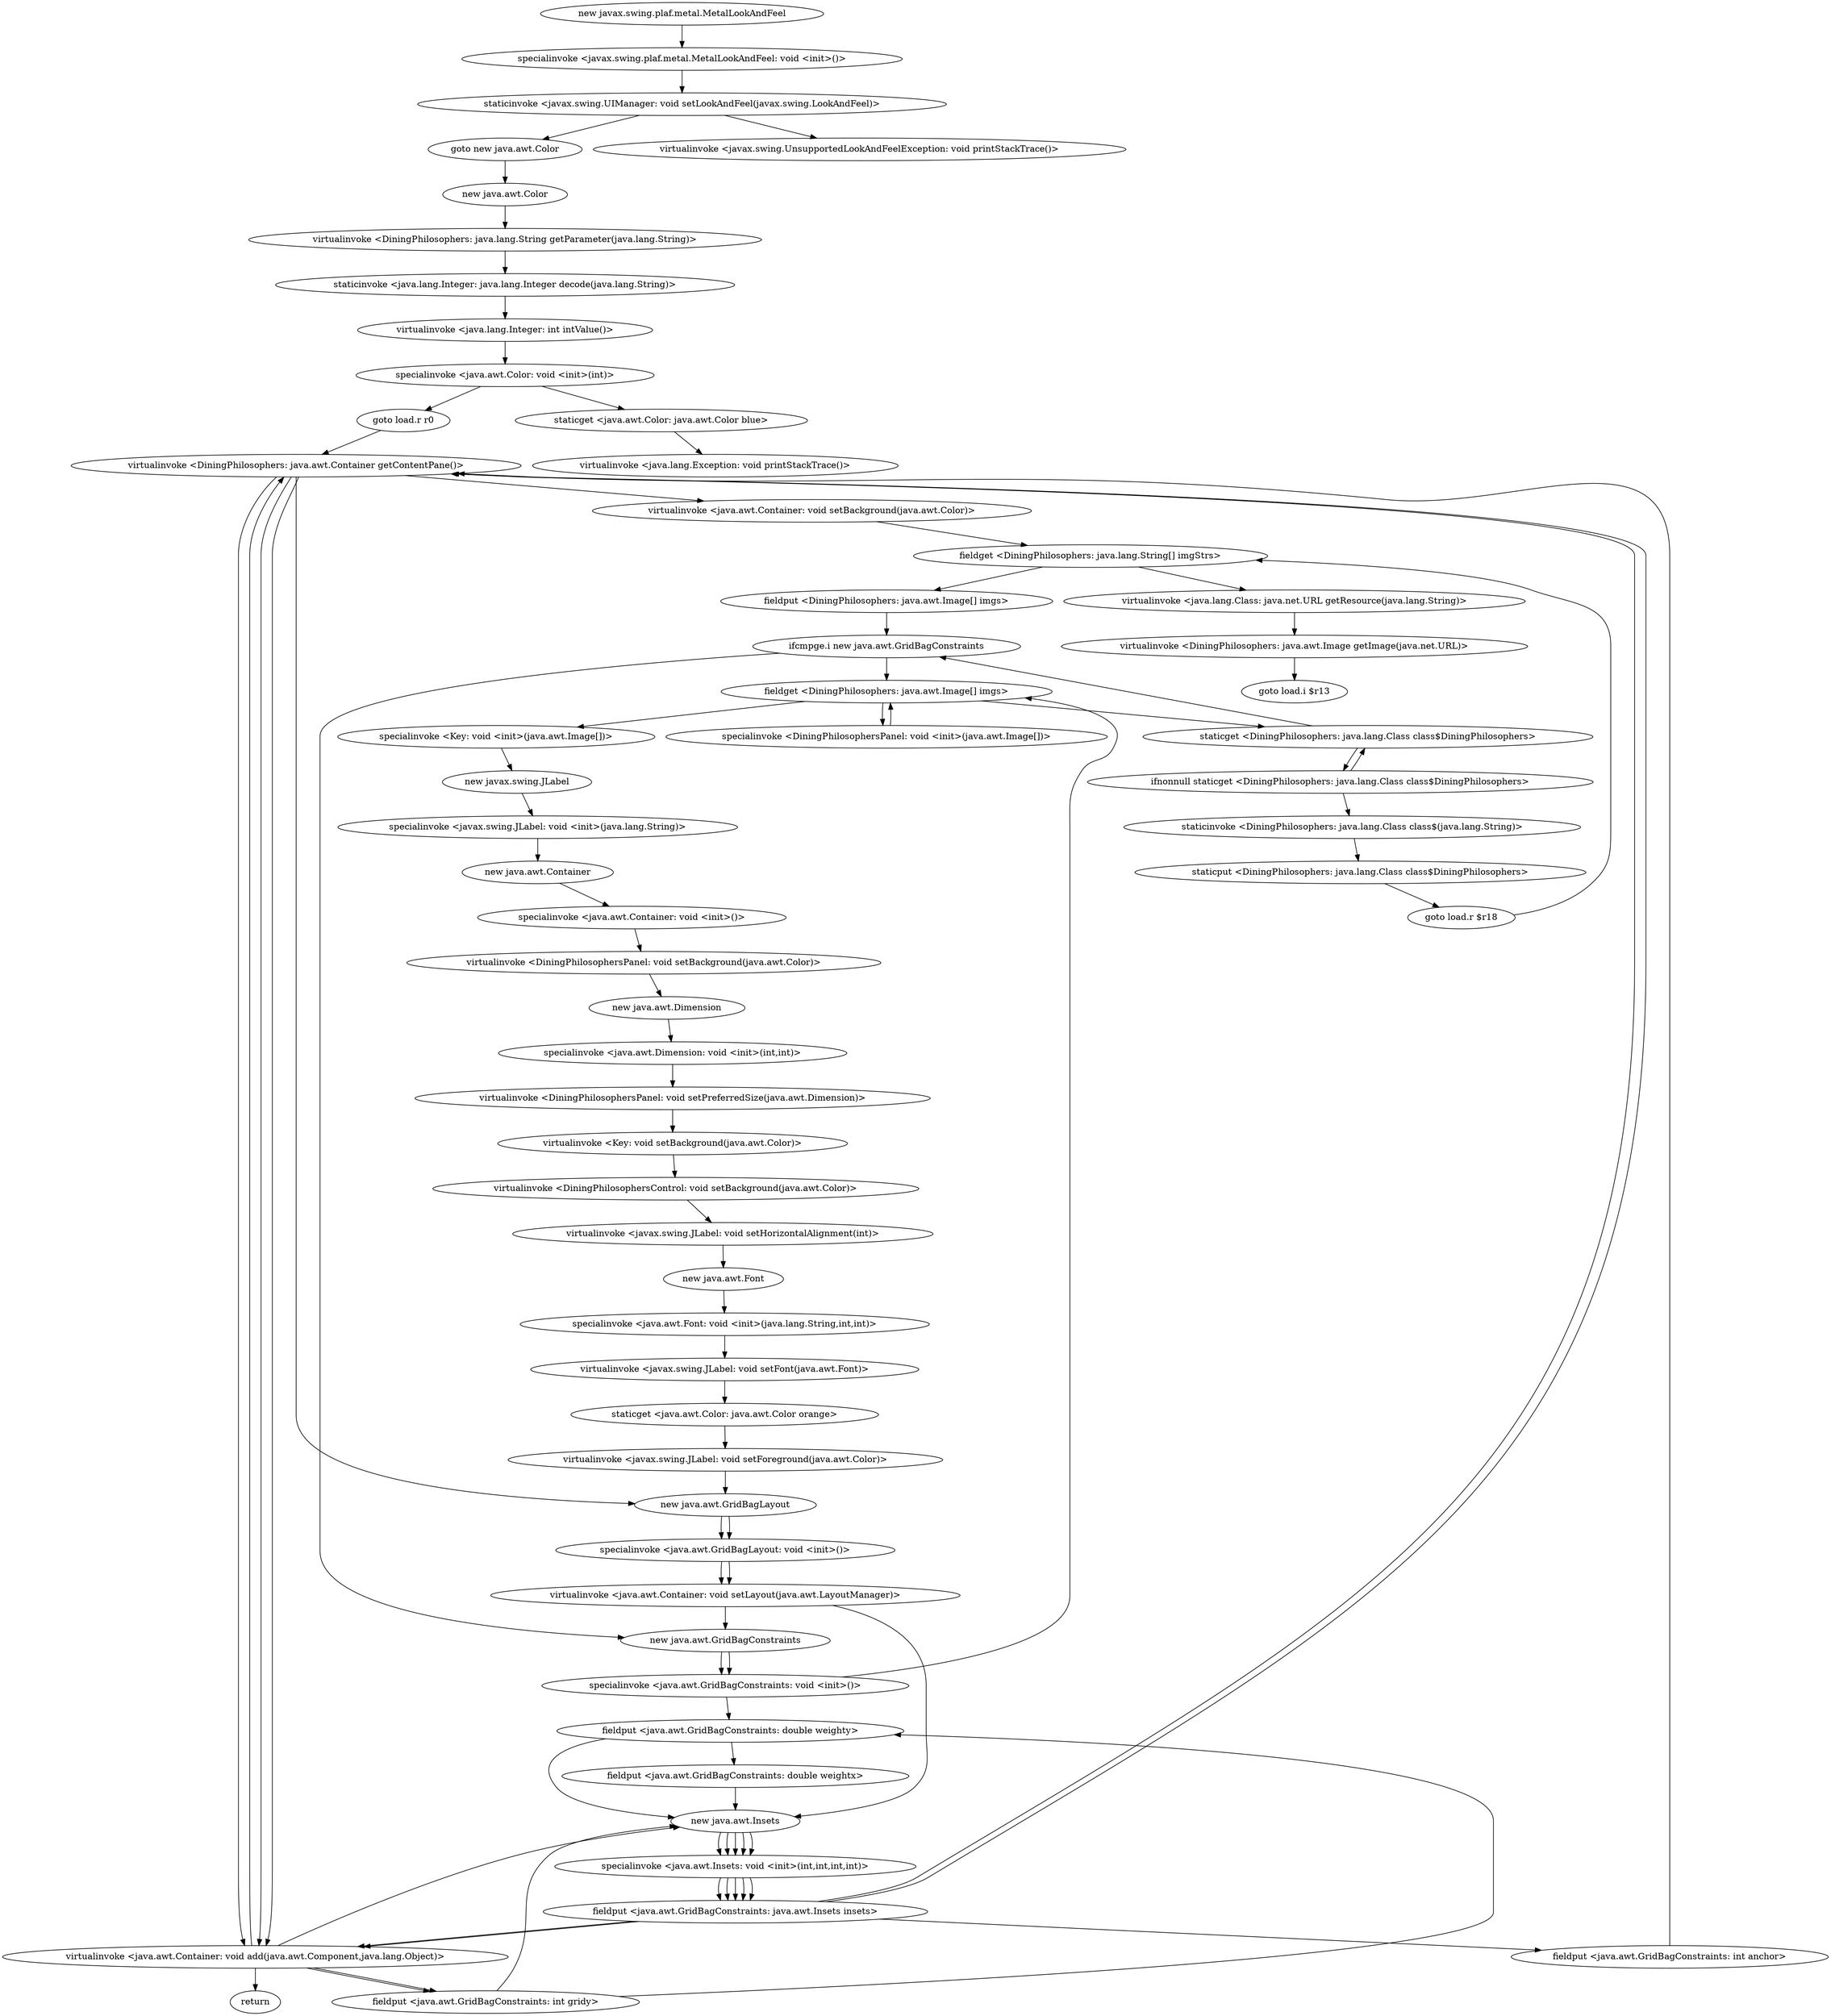 digraph "" {
"new javax.swing.plaf.metal.MetalLookAndFeel";
 "new javax.swing.plaf.metal.MetalLookAndFeel"->"specialinvoke <javax.swing.plaf.metal.MetalLookAndFeel: void <init>()>";
 "specialinvoke <javax.swing.plaf.metal.MetalLookAndFeel: void <init>()>"->"staticinvoke <javax.swing.UIManager: void setLookAndFeel(javax.swing.LookAndFeel)>";
 "staticinvoke <javax.swing.UIManager: void setLookAndFeel(javax.swing.LookAndFeel)>"->"goto new java.awt.Color";
 "goto new java.awt.Color"->"new java.awt.Color";
 "new java.awt.Color"->"virtualinvoke <DiningPhilosophers: java.lang.String getParameter(java.lang.String)>";
 "virtualinvoke <DiningPhilosophers: java.lang.String getParameter(java.lang.String)>"->"staticinvoke <java.lang.Integer: java.lang.Integer decode(java.lang.String)>";
 "staticinvoke <java.lang.Integer: java.lang.Integer decode(java.lang.String)>"->"virtualinvoke <java.lang.Integer: int intValue()>";
 "virtualinvoke <java.lang.Integer: int intValue()>"->"specialinvoke <java.awt.Color: void <init>(int)>";
 "specialinvoke <java.awt.Color: void <init>(int)>"->"goto load.r r0";
 "goto load.r r0"->"virtualinvoke <DiningPhilosophers: java.awt.Container getContentPane()>";
 "virtualinvoke <DiningPhilosophers: java.awt.Container getContentPane()>"->"virtualinvoke <java.awt.Container: void setBackground(java.awt.Color)>";
 "virtualinvoke <java.awt.Container: void setBackground(java.awt.Color)>"->"fieldget <DiningPhilosophers: java.lang.String[] imgStrs>";
 "fieldget <DiningPhilosophers: java.lang.String[] imgStrs>"->"fieldput <DiningPhilosophers: java.awt.Image[] imgs>";
 "fieldput <DiningPhilosophers: java.awt.Image[] imgs>"->"ifcmpge.i new java.awt.GridBagConstraints";
 "ifcmpge.i new java.awt.GridBagConstraints"->"fieldget <DiningPhilosophers: java.awt.Image[] imgs>";
 "fieldget <DiningPhilosophers: java.awt.Image[] imgs>"->"staticget <DiningPhilosophers: java.lang.Class class$DiningPhilosophers>";
 "staticget <DiningPhilosophers: java.lang.Class class$DiningPhilosophers>"->"ifnonnull staticget <DiningPhilosophers: java.lang.Class class$DiningPhilosophers>";
 "ifnonnull staticget <DiningPhilosophers: java.lang.Class class$DiningPhilosophers>"->"staticinvoke <DiningPhilosophers: java.lang.Class class$(java.lang.String)>";
 "staticinvoke <DiningPhilosophers: java.lang.Class class$(java.lang.String)>"->"staticput <DiningPhilosophers: java.lang.Class class$DiningPhilosophers>";
 "staticput <DiningPhilosophers: java.lang.Class class$DiningPhilosophers>"->"goto load.r $r18";
 "goto load.r $r18"->"fieldget <DiningPhilosophers: java.lang.String[] imgStrs>";
 "fieldget <DiningPhilosophers: java.lang.String[] imgStrs>"->"virtualinvoke <java.lang.Class: java.net.URL getResource(java.lang.String)>";
 "virtualinvoke <java.lang.Class: java.net.URL getResource(java.lang.String)>"->"virtualinvoke <DiningPhilosophers: java.awt.Image getImage(java.net.URL)>";
 "virtualinvoke <DiningPhilosophers: java.awt.Image getImage(java.net.URL)>"->"goto load.i $r13";
 "ifnonnull staticget <DiningPhilosophers: java.lang.Class class$DiningPhilosophers>"->"staticget <DiningPhilosophers: java.lang.Class class$DiningPhilosophers>";
 "staticget <DiningPhilosophers: java.lang.Class class$DiningPhilosophers>"-> "ifcmpge.i new java.awt.GridBagConstraints"->"new java.awt.GridBagConstraints";
 "new java.awt.GridBagConstraints"->"specialinvoke <java.awt.GridBagConstraints: void <init>()>";
 "specialinvoke <java.awt.GridBagConstraints: void <init>()>"->"fieldget <DiningPhilosophers: java.awt.Image[] imgs>";
 "fieldget <DiningPhilosophers: java.awt.Image[] imgs>"->"specialinvoke <DiningPhilosophersPanel: void <init>(java.awt.Image[])>";
 "specialinvoke <DiningPhilosophersPanel: void <init>(java.awt.Image[])>"->"fieldget <DiningPhilosophers: java.awt.Image[] imgs>";
 "fieldget <DiningPhilosophers: java.awt.Image[] imgs>"->"specialinvoke <Key: void <init>(java.awt.Image[])>";
 "specialinvoke <Key: void <init>(java.awt.Image[])>"->"new javax.swing.JLabel";
 "new javax.swing.JLabel"->"specialinvoke <javax.swing.JLabel: void <init>(java.lang.String)>";
 "specialinvoke <javax.swing.JLabel: void <init>(java.lang.String)>"->"new java.awt.Container";
 "new java.awt.Container"->"specialinvoke <java.awt.Container: void <init>()>";
 "specialinvoke <java.awt.Container: void <init>()>"->"virtualinvoke <DiningPhilosophersPanel: void setBackground(java.awt.Color)>";
 "virtualinvoke <DiningPhilosophersPanel: void setBackground(java.awt.Color)>"->"new java.awt.Dimension";
 "new java.awt.Dimension"->"specialinvoke <java.awt.Dimension: void <init>(int,int)>";
 "specialinvoke <java.awt.Dimension: void <init>(int,int)>"->"virtualinvoke <DiningPhilosophersPanel: void setPreferredSize(java.awt.Dimension)>";
 "virtualinvoke <DiningPhilosophersPanel: void setPreferredSize(java.awt.Dimension)>"->"virtualinvoke <Key: void setBackground(java.awt.Color)>";
 "virtualinvoke <Key: void setBackground(java.awt.Color)>"->"virtualinvoke <DiningPhilosophersControl: void setBackground(java.awt.Color)>";
 "virtualinvoke <DiningPhilosophersControl: void setBackground(java.awt.Color)>"->"virtualinvoke <javax.swing.JLabel: void setHorizontalAlignment(int)>";
 "virtualinvoke <javax.swing.JLabel: void setHorizontalAlignment(int)>"->"new java.awt.Font";
 "new java.awt.Font"->"specialinvoke <java.awt.Font: void <init>(java.lang.String,int,int)>";
 "specialinvoke <java.awt.Font: void <init>(java.lang.String,int,int)>"->"virtualinvoke <javax.swing.JLabel: void setFont(java.awt.Font)>";
 "virtualinvoke <javax.swing.JLabel: void setFont(java.awt.Font)>"->"staticget <java.awt.Color: java.awt.Color orange>";
 "staticget <java.awt.Color: java.awt.Color orange>"->"virtualinvoke <javax.swing.JLabel: void setForeground(java.awt.Color)>";
 "virtualinvoke <javax.swing.JLabel: void setForeground(java.awt.Color)>"->"new java.awt.GridBagLayout";
 "new java.awt.GridBagLayout"->"specialinvoke <java.awt.GridBagLayout: void <init>()>";
 "specialinvoke <java.awt.GridBagLayout: void <init>()>"->"virtualinvoke <java.awt.Container: void setLayout(java.awt.LayoutManager)>";
 "virtualinvoke <java.awt.Container: void setLayout(java.awt.LayoutManager)>"->"new java.awt.Insets";
 "new java.awt.Insets"->"specialinvoke <java.awt.Insets: void <init>(int,int,int,int)>";
 "specialinvoke <java.awt.Insets: void <init>(int,int,int,int)>"->"fieldput <java.awt.GridBagConstraints: java.awt.Insets insets>";
 "fieldput <java.awt.GridBagConstraints: java.awt.Insets insets>"->"virtualinvoke <java.awt.Container: void add(java.awt.Component,java.lang.Object)>";
 "virtualinvoke <java.awt.Container: void add(java.awt.Component,java.lang.Object)>"->"new java.awt.Insets";
 "new java.awt.Insets"->"specialinvoke <java.awt.Insets: void <init>(int,int,int,int)>";
 "specialinvoke <java.awt.Insets: void <init>(int,int,int,int)>"->"fieldput <java.awt.GridBagConstraints: java.awt.Insets insets>";
 "fieldput <java.awt.GridBagConstraints: java.awt.Insets insets>"->"virtualinvoke <java.awt.Container: void add(java.awt.Component,java.lang.Object)>";
 "virtualinvoke <java.awt.Container: void add(java.awt.Component,java.lang.Object)>"->"virtualinvoke <DiningPhilosophers: java.awt.Container getContentPane()>";
 "virtualinvoke <DiningPhilosophers: java.awt.Container getContentPane()>"->"new java.awt.GridBagLayout";
 "new java.awt.GridBagLayout"->"specialinvoke <java.awt.GridBagLayout: void <init>()>";
 "specialinvoke <java.awt.GridBagLayout: void <init>()>"->"virtualinvoke <java.awt.Container: void setLayout(java.awt.LayoutManager)>";
 "virtualinvoke <java.awt.Container: void setLayout(java.awt.LayoutManager)>"->"new java.awt.GridBagConstraints";
 "new java.awt.GridBagConstraints"->"specialinvoke <java.awt.GridBagConstraints: void <init>()>";
 "specialinvoke <java.awt.GridBagConstraints: void <init>()>"->"fieldput <java.awt.GridBagConstraints: double weighty>";
 "fieldput <java.awt.GridBagConstraints: double weighty>"->"fieldput <java.awt.GridBagConstraints: double weightx>";
 "fieldput <java.awt.GridBagConstraints: double weightx>"->"new java.awt.Insets";
 "new java.awt.Insets"->"specialinvoke <java.awt.Insets: void <init>(int,int,int,int)>";
 "specialinvoke <java.awt.Insets: void <init>(int,int,int,int)>"->"fieldput <java.awt.GridBagConstraints: java.awt.Insets insets>";
 "fieldput <java.awt.GridBagConstraints: java.awt.Insets insets>"->"fieldput <java.awt.GridBagConstraints: int anchor>";
 "fieldput <java.awt.GridBagConstraints: int anchor>"->"virtualinvoke <DiningPhilosophers: java.awt.Container getContentPane()>";
 "virtualinvoke <DiningPhilosophers: java.awt.Container getContentPane()>"->"virtualinvoke <java.awt.Container: void add(java.awt.Component,java.lang.Object)>";
 "virtualinvoke <java.awt.Container: void add(java.awt.Component,java.lang.Object)>"->"fieldput <java.awt.GridBagConstraints: int gridy>";
 "fieldput <java.awt.GridBagConstraints: int gridy>"->"new java.awt.Insets";
 "new java.awt.Insets"->"specialinvoke <java.awt.Insets: void <init>(int,int,int,int)>";
 "specialinvoke <java.awt.Insets: void <init>(int,int,int,int)>"->"fieldput <java.awt.GridBagConstraints: java.awt.Insets insets>";
 "fieldput <java.awt.GridBagConstraints: java.awt.Insets insets>"->"virtualinvoke <DiningPhilosophers: java.awt.Container getContentPane()>";
 "virtualinvoke <DiningPhilosophers: java.awt.Container getContentPane()>"->"virtualinvoke <java.awt.Container: void add(java.awt.Component,java.lang.Object)>";
 "virtualinvoke <java.awt.Container: void add(java.awt.Component,java.lang.Object)>"->"fieldput <java.awt.GridBagConstraints: int gridy>";
 "fieldput <java.awt.GridBagConstraints: int gridy>"->"fieldput <java.awt.GridBagConstraints: double weighty>";
 "fieldput <java.awt.GridBagConstraints: double weighty>"->"new java.awt.Insets";
 "new java.awt.Insets"->"specialinvoke <java.awt.Insets: void <init>(int,int,int,int)>";
 "specialinvoke <java.awt.Insets: void <init>(int,int,int,int)>"->"fieldput <java.awt.GridBagConstraints: java.awt.Insets insets>";
 "fieldput <java.awt.GridBagConstraints: java.awt.Insets insets>"->"virtualinvoke <DiningPhilosophers: java.awt.Container getContentPane()>";
 "virtualinvoke <DiningPhilosophers: java.awt.Container getContentPane()>"->"virtualinvoke <java.awt.Container: void add(java.awt.Component,java.lang.Object)>";
 "virtualinvoke <java.awt.Container: void add(java.awt.Component,java.lang.Object)>"->"return";
 "specialinvoke <java.awt.Color: void <init>(int)>"->"staticget <java.awt.Color: java.awt.Color blue>";
 "staticget <java.awt.Color: java.awt.Color blue>"->"virtualinvoke <java.lang.Exception: void printStackTrace()>";
 "staticinvoke <javax.swing.UIManager: void setLookAndFeel(javax.swing.LookAndFeel)>"->"virtualinvoke <javax.swing.UnsupportedLookAndFeelException: void printStackTrace()>";
}
